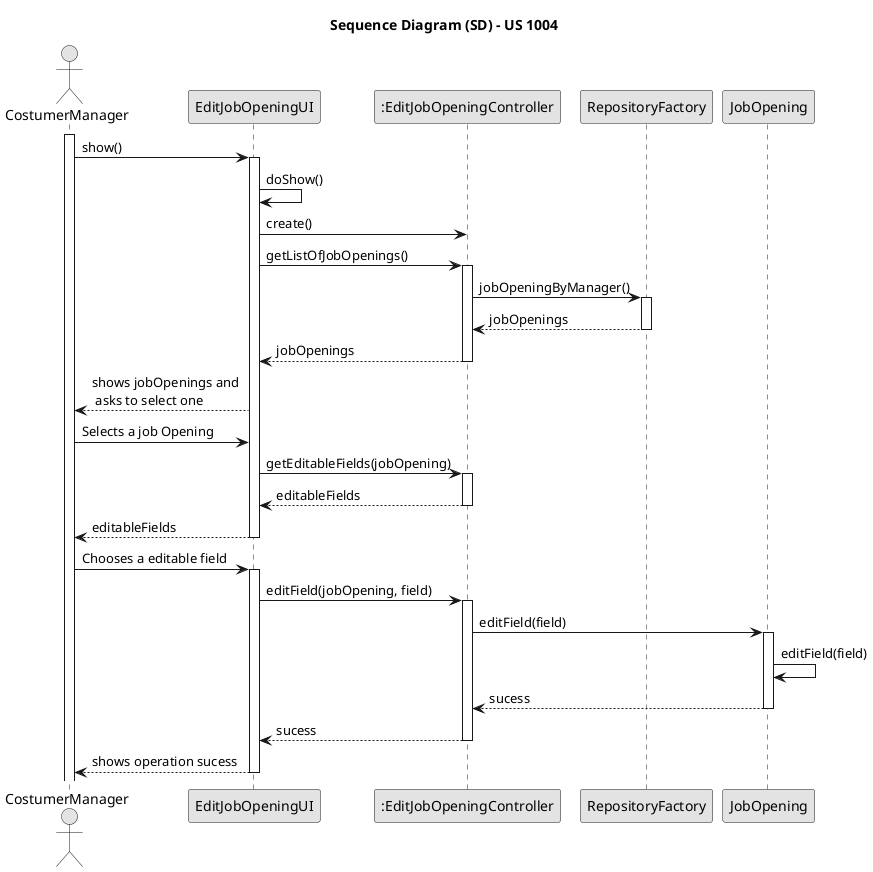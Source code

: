 @startuml
skinparam monochrome true
skinparam packageStyle rectangle
skinparam shadowing false

title Sequence Diagram (SD) - US 1004


actor "CostumerManager" as User
participant "EditJobOpeningUI" as UI
participant ":EditJobOpeningController" as Controller
participant "RepositoryFactory" as Rep
participant "JobOpening" as Job




    activate User

    User -> UI : show()
    activate UI

    UI -> UI : doShow()

    UI -> Controller : create()

    UI -> Controller: getListOfJobOpenings()
    activate Controller

    Controller -> Rep : jobOpeningByManager()
    activate Rep

    Rep --> Controller : jobOpenings
    deactivate Rep

    Controller --> UI : jobOpenings
    deactivate Controller

    UI --> User : shows jobOpenings and \n asks to select one

    User -> UI :Selects a job Opening

    UI -> Controller : getEditableFields(jobOpening)
    activate Controller

    Controller --> UI : editableFields
    deactivate Controller

    UI --> User : editableFields
    deactivate UI

    User -> UI : Chooses a editable field
    activate UI

    UI -> Controller : editField(jobOpening, field)
    activate Controller

    Controller -> Job : editField(field)
    activate Job

    Job -> Job : editField(field)

    Job --> Controller : sucess
    deactivate Job

    Controller --> UI : sucess
    deactivate

    UI --> User : shows operation sucess
    deactivate










@enduml